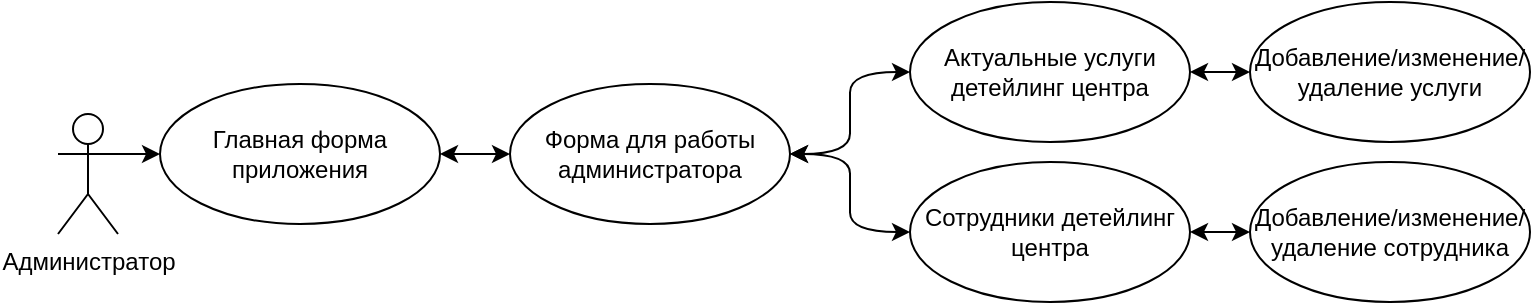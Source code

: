 <mxfile version="25.0.3">
  <diagram name="Страница — 1" id="i8iB9iJnGBKzG6_9LXSC">
    <mxGraphModel dx="1235" dy="727" grid="1" gridSize="10" guides="1" tooltips="1" connect="1" arrows="1" fold="1" page="1" pageScale="1" pageWidth="1169" pageHeight="826" math="0" shadow="0">
      <root>
        <mxCell id="0" />
        <mxCell id="1" parent="0" />
        <mxCell id="B0qu9K6X8MOppLqb8AyA-3" style="edgeStyle=orthogonalEdgeStyle;rounded=0;orthogonalLoop=1;jettySize=auto;html=1;exitX=1;exitY=0.333;exitDx=0;exitDy=0;exitPerimeter=0;entryX=0;entryY=0.5;entryDx=0;entryDy=0;" parent="1" source="_ez2GbapAwy16mK7dTrn-1" target="_ez2GbapAwy16mK7dTrn-2" edge="1">
          <mxGeometry relative="1" as="geometry" />
        </mxCell>
        <mxCell id="_ez2GbapAwy16mK7dTrn-1" value="Администратор" style="shape=umlActor;verticalLabelPosition=bottom;verticalAlign=top;html=1;" parent="1" vertex="1">
          <mxGeometry x="114" y="346" width="30" height="60" as="geometry" />
        </mxCell>
        <mxCell id="8zUJcpFfa-y-wAursbDI-2" style="edgeStyle=orthogonalEdgeStyle;rounded=0;orthogonalLoop=1;jettySize=auto;html=1;exitX=1;exitY=0.5;exitDx=0;exitDy=0;entryX=0;entryY=0.5;entryDx=0;entryDy=0;startArrow=classic;startFill=1;" edge="1" parent="1" source="_ez2GbapAwy16mK7dTrn-2" target="B0qu9K6X8MOppLqb8AyA-5">
          <mxGeometry relative="1" as="geometry" />
        </mxCell>
        <mxCell id="_ez2GbapAwy16mK7dTrn-2" value="Главная форма приложения" style="ellipse;whiteSpace=wrap;html=1;" parent="1" vertex="1">
          <mxGeometry x="165" y="331" width="140" height="70" as="geometry" />
        </mxCell>
        <mxCell id="8zUJcpFfa-y-wAursbDI-6" style="edgeStyle=entityRelationEdgeStyle;rounded=0;orthogonalLoop=1;jettySize=auto;html=1;exitX=1;exitY=0.5;exitDx=0;exitDy=0;entryX=0;entryY=0.5;entryDx=0;entryDy=0;curved=1;startArrow=classic;startFill=1;" edge="1" parent="1" target="B0qu9K6X8MOppLqb8AyA-9">
          <mxGeometry relative="1" as="geometry">
            <mxPoint x="480.0" y="366" as="sourcePoint" />
          </mxGeometry>
        </mxCell>
        <mxCell id="8zUJcpFfa-y-wAursbDI-7" style="edgeStyle=entityRelationEdgeStyle;rounded=0;orthogonalLoop=1;jettySize=auto;html=1;exitX=1;exitY=0.5;exitDx=0;exitDy=0;entryX=0;entryY=0.5;entryDx=0;entryDy=0;curved=1;startArrow=classic;startFill=1;" edge="1" parent="1" target="8zUJcpFfa-y-wAursbDI-3">
          <mxGeometry relative="1" as="geometry">
            <mxPoint x="480.0" y="366" as="sourcePoint" />
          </mxGeometry>
        </mxCell>
        <mxCell id="B0qu9K6X8MOppLqb8AyA-5" value="Форма для работы администратора" style="ellipse;whiteSpace=wrap;html=1;" parent="1" vertex="1">
          <mxGeometry x="340" y="331" width="140" height="70" as="geometry" />
        </mxCell>
        <mxCell id="8zUJcpFfa-y-wAursbDI-10" style="edgeStyle=orthogonalEdgeStyle;rounded=0;orthogonalLoop=1;jettySize=auto;html=1;exitX=1;exitY=0.5;exitDx=0;exitDy=0;entryX=0;entryY=0.5;entryDx=0;entryDy=0;startArrow=classic;startFill=1;" edge="1" parent="1" source="B0qu9K6X8MOppLqb8AyA-9" target="8zUJcpFfa-y-wAursbDI-8">
          <mxGeometry relative="1" as="geometry" />
        </mxCell>
        <mxCell id="B0qu9K6X8MOppLqb8AyA-9" value="Актуальные услуги детейлинг центра" style="ellipse;whiteSpace=wrap;html=1;" parent="1" vertex="1">
          <mxGeometry x="540" y="290" width="140" height="70" as="geometry" />
        </mxCell>
        <mxCell id="8zUJcpFfa-y-wAursbDI-11" style="edgeStyle=orthogonalEdgeStyle;rounded=0;orthogonalLoop=1;jettySize=auto;html=1;exitX=1;exitY=0.5;exitDx=0;exitDy=0;entryX=0;entryY=0.5;entryDx=0;entryDy=0;startArrow=classic;startFill=1;" edge="1" parent="1" source="8zUJcpFfa-y-wAursbDI-3" target="8zUJcpFfa-y-wAursbDI-9">
          <mxGeometry relative="1" as="geometry" />
        </mxCell>
        <mxCell id="8zUJcpFfa-y-wAursbDI-3" value="Сотрудники детейлинг центра" style="ellipse;whiteSpace=wrap;html=1;" vertex="1" parent="1">
          <mxGeometry x="540" y="370" width="140" height="70" as="geometry" />
        </mxCell>
        <mxCell id="8zUJcpFfa-y-wAursbDI-8" value="Добавление/изменение/удаление услуги" style="ellipse;whiteSpace=wrap;html=1;" vertex="1" parent="1">
          <mxGeometry x="710" y="290" width="140" height="70" as="geometry" />
        </mxCell>
        <mxCell id="8zUJcpFfa-y-wAursbDI-9" value="Добавление/изменение/удаление сотрудника" style="ellipse;whiteSpace=wrap;html=1;" vertex="1" parent="1">
          <mxGeometry x="710" y="370" width="140" height="70" as="geometry" />
        </mxCell>
      </root>
    </mxGraphModel>
  </diagram>
</mxfile>
